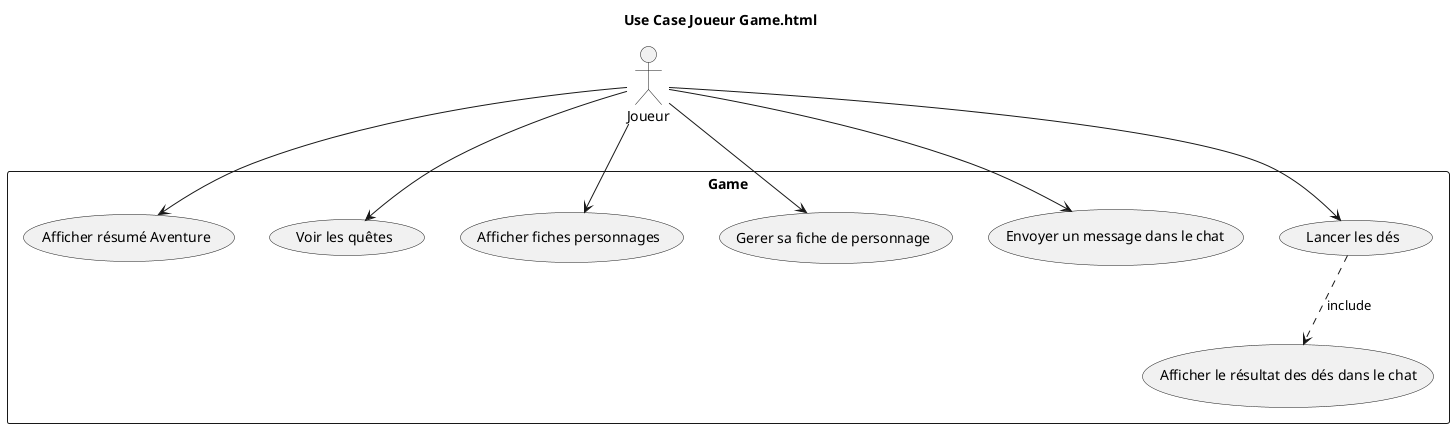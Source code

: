 @startuml

title Use Case Joueur Game.html

:Joueur:

rectangle Game {
(Afficher résumé Aventure)
(Voir les quêtes)
(Afficher fiches personnages)
(Gerer sa fiche de personnage)
(Envoyer un message dans le chat)
(Lancer les dés)
(Afficher le résultat des dés dans le chat)
}

Joueur -->(Afficher résumé Aventure)
Joueur -->(Voir les quêtes)
Joueur -->(Afficher fiches personnages)
Joueur -->(Gerer sa fiche de personnage)
Joueur -->(Envoyer un message dans le chat)
Joueur -->(Lancer les dés)

(Lancer les dés) ..> (Afficher le résultat des dés dans le chat) : include

@enduml
